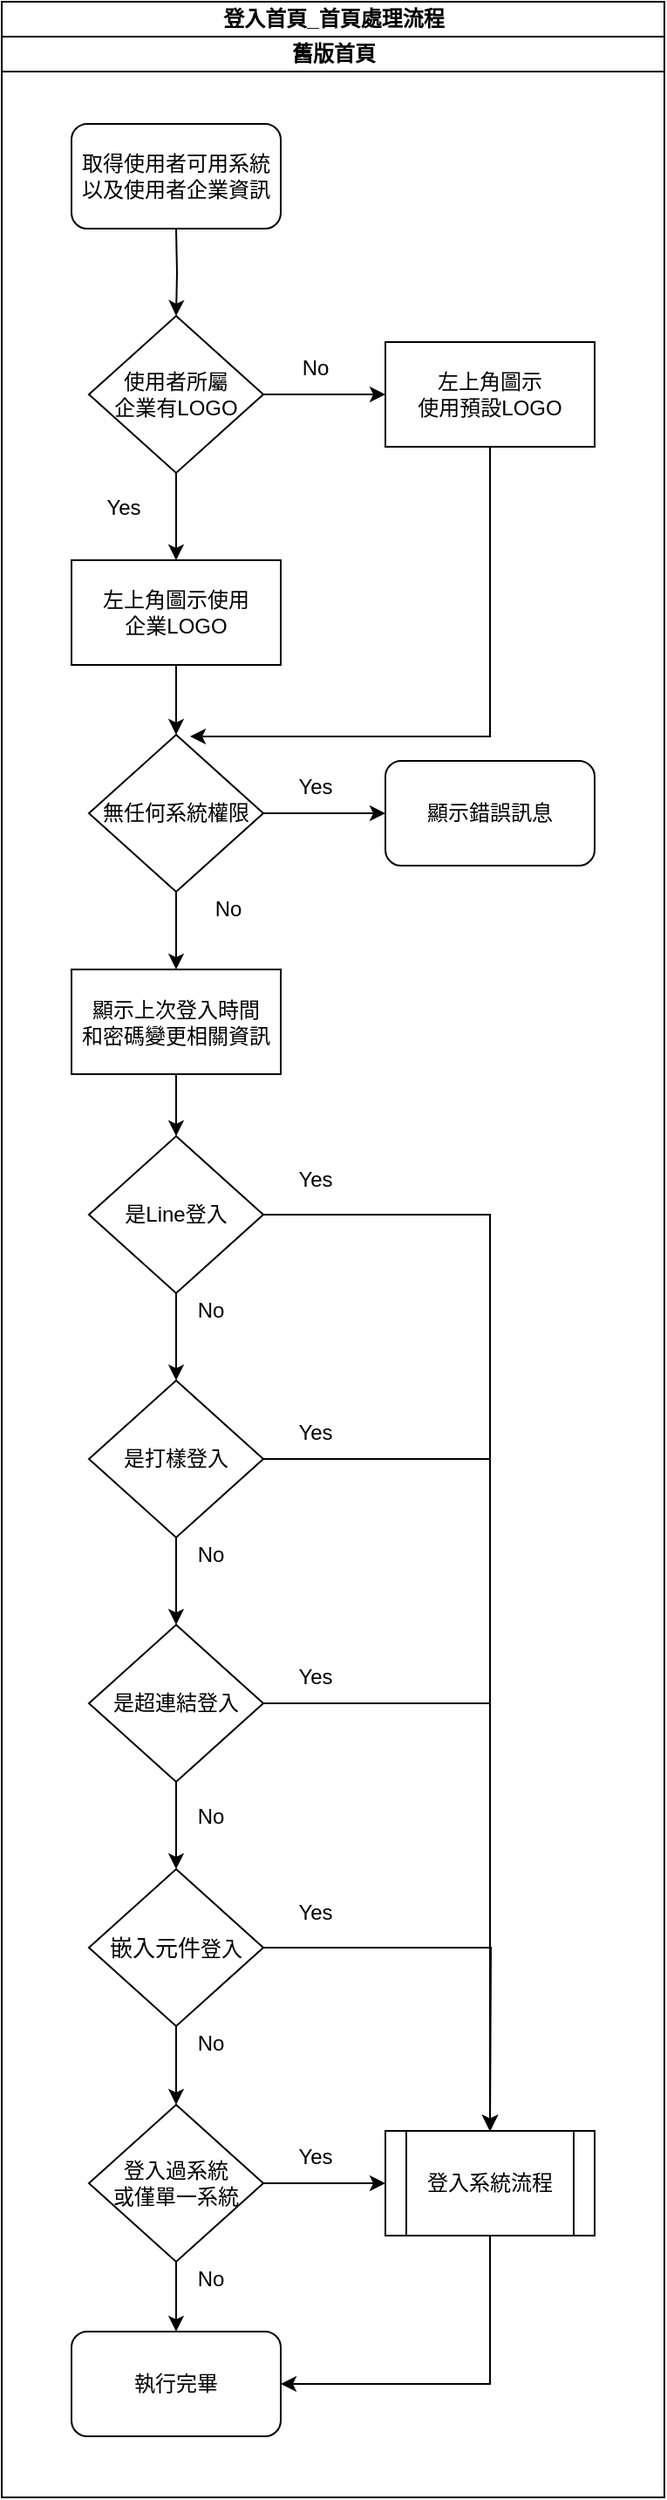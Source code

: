<mxfile version="13.6.2" type="device" pages="3"><diagram id="xxUvqiR79Ry5WLbqCTX6" name="登入首頁_首頁處理流程"><mxGraphModel dx="852" dy="494" grid="1" gridSize="10" guides="1" tooltips="1" connect="1" arrows="1" fold="1" page="1" pageScale="1" pageWidth="827" pageHeight="1169" math="0" shadow="0"><root><mxCell id="0"/><mxCell id="1" parent="0"/><mxCell id="BoFhENl1-lQEtLwZPkrg-1" value="登入首頁_首頁處理流程" style="swimlane;html=1;childLayout=stackLayout;resizeParent=1;resizeParentMax=0;startSize=20;" parent="1" vertex="1"><mxGeometry x="110" y="30" width="380" height="1430" as="geometry"/></mxCell><mxCell id="BoFhENl1-lQEtLwZPkrg-4" value="舊版首頁" style="swimlane;html=1;startSize=20;" parent="BoFhENl1-lQEtLwZPkrg-1" vertex="1"><mxGeometry y="20" width="380" height="1410" as="geometry"/></mxCell><mxCell id="BoFhENl1-lQEtLwZPkrg-22" value="Yes" style="text;html=1;strokeColor=none;fillColor=none;align=center;verticalAlign=middle;whiteSpace=wrap;rounded=0;" parent="BoFhENl1-lQEtLwZPkrg-4" vertex="1"><mxGeometry x="50" y="260" width="40" height="20" as="geometry"/></mxCell><mxCell id="BoFhENl1-lQEtLwZPkrg-25" style="edgeStyle=orthogonalEdgeStyle;rounded=0;orthogonalLoop=1;jettySize=auto;html=1;" parent="BoFhENl1-lQEtLwZPkrg-4" source="BoFhENl1-lQEtLwZPkrg-20" target="BoFhENl1-lQEtLwZPkrg-24" edge="1"><mxGeometry relative="1" as="geometry"/></mxCell><mxCell id="S400M3EqAtbgMZL94rTm-11" style="edgeStyle=orthogonalEdgeStyle;rounded=0;orthogonalLoop=1;jettySize=auto;html=1;" parent="BoFhENl1-lQEtLwZPkrg-4" source="S400M3EqAtbgMZL94rTm-1" edge="1" target="RRh4h6zN2o5kzhAieeAw-1"><mxGeometry relative="1" as="geometry"><mxPoint x="280" y="1065" as="targetPoint"/></mxGeometry></mxCell><mxCell id="0bnU-x4rSHyGUafIXEB1-50" style="edgeStyle=orthogonalEdgeStyle;rounded=0;orthogonalLoop=1;jettySize=auto;html=1;" edge="1" parent="BoFhENl1-lQEtLwZPkrg-4" source="S400M3EqAtbgMZL94rTm-1" target="0bnU-x4rSHyGUafIXEB1-49"><mxGeometry relative="1" as="geometry"/></mxCell><mxCell id="S400M3EqAtbgMZL94rTm-1" value="是打樣登入" style="rhombus;whiteSpace=wrap;html=1;" parent="BoFhENl1-lQEtLwZPkrg-4" vertex="1"><mxGeometry x="50" y="770" width="100" height="90" as="geometry"/></mxCell><mxCell id="BoFhENl1-lQEtLwZPkrg-20" value="左上角圖示使用&lt;br&gt;企業LOGO" style="whiteSpace=wrap;html=1;" parent="BoFhENl1-lQEtLwZPkrg-4" vertex="1"><mxGeometry x="40" y="300" width="120" height="60" as="geometry"/></mxCell><mxCell id="BoFhENl1-lQEtLwZPkrg-15" value="使用者所屬&lt;br&gt;企業有LOGO" style="rhombus;whiteSpace=wrap;html=1;" parent="BoFhENl1-lQEtLwZPkrg-4" vertex="1"><mxGeometry x="50" y="160" width="100" height="90" as="geometry"/></mxCell><mxCell id="BoFhENl1-lQEtLwZPkrg-16" style="edgeStyle=orthogonalEdgeStyle;rounded=0;orthogonalLoop=1;jettySize=auto;html=1;" parent="BoFhENl1-lQEtLwZPkrg-4" target="BoFhENl1-lQEtLwZPkrg-15" edge="1"><mxGeometry relative="1" as="geometry"><mxPoint x="100" y="110" as="sourcePoint"/></mxGeometry></mxCell><mxCell id="BoFhENl1-lQEtLwZPkrg-21" value="" style="edgeStyle=orthogonalEdgeStyle;rounded=0;orthogonalLoop=1;jettySize=auto;html=1;" parent="BoFhENl1-lQEtLwZPkrg-4" source="BoFhENl1-lQEtLwZPkrg-15" target="BoFhENl1-lQEtLwZPkrg-20" edge="1"><mxGeometry relative="1" as="geometry"/></mxCell><mxCell id="BoFhENl1-lQEtLwZPkrg-30" style="edgeStyle=orthogonalEdgeStyle;rounded=0;orthogonalLoop=1;jettySize=auto;html=1;" parent="BoFhENl1-lQEtLwZPkrg-4" source="BoFhENl1-lQEtLwZPkrg-24" target="BoFhENl1-lQEtLwZPkrg-28" edge="1"><mxGeometry relative="1" as="geometry"/></mxCell><mxCell id="BoFhENl1-lQEtLwZPkrg-24" value="無任何系統權限" style="rhombus;whiteSpace=wrap;html=1;" parent="BoFhENl1-lQEtLwZPkrg-4" vertex="1"><mxGeometry x="50" y="400" width="100" height="90" as="geometry"/></mxCell><mxCell id="BoFhENl1-lQEtLwZPkrg-41" style="edgeStyle=orthogonalEdgeStyle;rounded=0;orthogonalLoop=1;jettySize=auto;html=1;" parent="BoFhENl1-lQEtLwZPkrg-4" source="BoFhENl1-lQEtLwZPkrg-37" target="BoFhENl1-lQEtLwZPkrg-40" edge="1"><mxGeometry relative="1" as="geometry"/></mxCell><mxCell id="BoFhENl1-lQEtLwZPkrg-37" value="&lt;span&gt;顯示上次登入時間&lt;/span&gt;&lt;br&gt;&lt;span&gt;和密碼變更相關資訊&lt;/span&gt;" style="whiteSpace=wrap;html=1;" parent="BoFhENl1-lQEtLwZPkrg-4" vertex="1"><mxGeometry x="40" y="534.5" width="120" height="60" as="geometry"/></mxCell><mxCell id="BoFhENl1-lQEtLwZPkrg-44" style="edgeStyle=orthogonalEdgeStyle;rounded=0;orthogonalLoop=1;jettySize=auto;html=1;" parent="BoFhENl1-lQEtLwZPkrg-4" source="BoFhENl1-lQEtLwZPkrg-40" edge="1" target="RRh4h6zN2o5kzhAieeAw-1"><mxGeometry relative="1" as="geometry"><mxPoint x="280" y="1065" as="targetPoint"/></mxGeometry></mxCell><mxCell id="BoFhENl1-lQEtLwZPkrg-40" value="是Line登入" style="rhombus;whiteSpace=wrap;html=1;" parent="BoFhENl1-lQEtLwZPkrg-4" vertex="1"><mxGeometry x="50" y="630" width="100" height="90" as="geometry"/></mxCell><mxCell id="S400M3EqAtbgMZL94rTm-6" style="edgeStyle=orthogonalEdgeStyle;rounded=0;orthogonalLoop=1;jettySize=auto;html=1;" parent="BoFhENl1-lQEtLwZPkrg-4" source="S400M3EqAtbgMZL94rTm-4" target="S400M3EqAtbgMZL94rTm-3" edge="1"><mxGeometry relative="1" as="geometry"/></mxCell><mxCell id="S400M3EqAtbgMZL94rTm-10" style="edgeStyle=orthogonalEdgeStyle;rounded=0;orthogonalLoop=1;jettySize=auto;html=1;" parent="BoFhENl1-lQEtLwZPkrg-4" source="S400M3EqAtbgMZL94rTm-4" edge="1"><mxGeometry relative="1" as="geometry"><mxPoint x="280" y="1200" as="targetPoint"/></mxGeometry></mxCell><mxCell id="S400M3EqAtbgMZL94rTm-4" value="&lt;span style=&quot;font-family: &amp;#34;verdana&amp;#34; , &amp;#34;arial&amp;#34; , &amp;#34;bitstream vera sans&amp;#34; , &amp;#34;helvetica&amp;#34; , sans-serif ; font-size: 13px ; text-align: left ; background-color: rgb(255 , 255 , 255)&quot;&gt;嵌入元件&lt;/span&gt;&lt;span&gt;登入&lt;/span&gt;" style="rhombus;whiteSpace=wrap;html=1;" parent="BoFhENl1-lQEtLwZPkrg-4" vertex="1"><mxGeometry x="50" y="1050" width="100" height="90" as="geometry"/></mxCell><mxCell id="S400M3EqAtbgMZL94rTm-9" style="edgeStyle=orthogonalEdgeStyle;rounded=0;orthogonalLoop=1;jettySize=auto;html=1;" parent="BoFhENl1-lQEtLwZPkrg-4" source="S400M3EqAtbgMZL94rTm-3" edge="1"><mxGeometry relative="1" as="geometry"><mxPoint x="220" y="1230" as="targetPoint"/></mxGeometry></mxCell><mxCell id="K3Xcjproy9kq6pXs5Ro7-2" style="edgeStyle=orthogonalEdgeStyle;rounded=0;orthogonalLoop=1;jettySize=auto;html=1;" parent="BoFhENl1-lQEtLwZPkrg-4" source="S400M3EqAtbgMZL94rTm-3" target="K3Xcjproy9kq6pXs5Ro7-1" edge="1"><mxGeometry relative="1" as="geometry"/></mxCell><mxCell id="S400M3EqAtbgMZL94rTm-3" value="登入過系統&lt;br&gt;或僅單一系統" style="rhombus;whiteSpace=wrap;html=1;" parent="BoFhENl1-lQEtLwZPkrg-4" vertex="1"><mxGeometry x="50" y="1185" width="100" height="90" as="geometry"/></mxCell><mxCell id="K3Xcjproy9kq6pXs5Ro7-1" value="執行完畢" style="rounded=1;whiteSpace=wrap;html=1;" parent="BoFhENl1-lQEtLwZPkrg-4" vertex="1"><mxGeometry x="40" y="1315" width="120" height="60" as="geometry"/></mxCell><mxCell id="cYE2_k9ykLviHbdNuJbZ-1" style="edgeStyle=orthogonalEdgeStyle;rounded=0;orthogonalLoop=1;jettySize=auto;html=1;entryX=1;entryY=0.5;entryDx=0;entryDy=0;exitX=0.5;exitY=1;exitDx=0;exitDy=0;" parent="BoFhENl1-lQEtLwZPkrg-4" source="RRh4h6zN2o5kzhAieeAw-1" target="K3Xcjproy9kq6pXs5Ro7-1" edge="1"><mxGeometry relative="1" as="geometry"/></mxCell><mxCell id="0bnU-x4rSHyGUafIXEB1-51" style="edgeStyle=orthogonalEdgeStyle;rounded=0;orthogonalLoop=1;jettySize=auto;html=1;" edge="1" parent="BoFhENl1-lQEtLwZPkrg-4" source="0bnU-x4rSHyGUafIXEB1-49" target="S400M3EqAtbgMZL94rTm-4"><mxGeometry relative="1" as="geometry"/></mxCell><mxCell id="0bnU-x4rSHyGUafIXEB1-53" style="edgeStyle=orthogonalEdgeStyle;rounded=0;orthogonalLoop=1;jettySize=auto;html=1;" edge="1" parent="BoFhENl1-lQEtLwZPkrg-4" source="0bnU-x4rSHyGUafIXEB1-49" target="RRh4h6zN2o5kzhAieeAw-1"><mxGeometry relative="1" as="geometry"/></mxCell><mxCell id="0bnU-x4rSHyGUafIXEB1-49" value="是超連結登入" style="rhombus;whiteSpace=wrap;html=1;" vertex="1" parent="BoFhENl1-lQEtLwZPkrg-4"><mxGeometry x="50" y="910" width="100" height="90" as="geometry"/></mxCell><mxCell id="S400M3EqAtbgMZL94rTm-7" value="No" style="text;html=1;strokeColor=none;fillColor=none;align=center;verticalAlign=middle;whiteSpace=wrap;rounded=0;" parent="BoFhENl1-lQEtLwZPkrg-4" vertex="1"><mxGeometry x="100" y="860" width="40" height="20" as="geometry"/></mxCell><mxCell id="0bnU-x4rSHyGUafIXEB1-52" value="No" style="text;html=1;strokeColor=none;fillColor=none;align=center;verticalAlign=middle;whiteSpace=wrap;rounded=0;" vertex="1" parent="BoFhENl1-lQEtLwZPkrg-4"><mxGeometry x="100" y="1010" width="40" height="20" as="geometry"/></mxCell><mxCell id="0bnU-x4rSHyGUafIXEB1-54" value="Yes" style="text;html=1;strokeColor=none;fillColor=none;align=center;verticalAlign=middle;whiteSpace=wrap;rounded=0;" vertex="1" parent="BoFhENl1-lQEtLwZPkrg-4"><mxGeometry x="160" y="930" width="40" height="20" as="geometry"/></mxCell><mxCell id="RRh4h6zN2o5kzhAieeAw-1" value="登入系統流程" style="shape=process;whiteSpace=wrap;html=1;backgroundOutline=1;" parent="BoFhENl1-lQEtLwZPkrg-4" vertex="1"><mxGeometry x="220" y="1200" width="120" height="60" as="geometry"/></mxCell><mxCell id="S400M3EqAtbgMZL94rTm-13" value="Yes" style="text;html=1;strokeColor=none;fillColor=none;align=center;verticalAlign=middle;whiteSpace=wrap;rounded=0;" parent="BoFhENl1-lQEtLwZPkrg-4" vertex="1"><mxGeometry x="160" y="1065" width="40" height="20" as="geometry"/></mxCell><mxCell id="S400M3EqAtbgMZL94rTm-14" value="Yes" style="text;html=1;strokeColor=none;fillColor=none;align=center;verticalAlign=middle;whiteSpace=wrap;rounded=0;" parent="BoFhENl1-lQEtLwZPkrg-4" vertex="1"><mxGeometry x="160" y="1205" width="40" height="20" as="geometry"/></mxCell><mxCell id="fwGlcpPfr8Rrgx2J1AZz-1" value="No" style="text;html=1;strokeColor=none;fillColor=none;align=center;verticalAlign=middle;whiteSpace=wrap;rounded=0;" parent="BoFhENl1-lQEtLwZPkrg-4" vertex="1"><mxGeometry x="100" y="1275" width="40" height="20" as="geometry"/></mxCell><mxCell id="S400M3EqAtbgMZL94rTm-8" value="No" style="text;html=1;strokeColor=none;fillColor=none;align=center;verticalAlign=middle;whiteSpace=wrap;rounded=0;" parent="BoFhENl1-lQEtLwZPkrg-4" vertex="1"><mxGeometry x="100" y="1140" width="40" height="20" as="geometry"/></mxCell><mxCell id="BoFhENl1-lQEtLwZPkrg-47" value="No" style="text;html=1;strokeColor=none;fillColor=none;align=center;verticalAlign=middle;whiteSpace=wrap;rounded=0;" parent="BoFhENl1-lQEtLwZPkrg-4" vertex="1"><mxGeometry x="100" y="720" width="40" height="20" as="geometry"/></mxCell><mxCell id="-ncEif5aRneocIVHNTmD-1" value="&lt;span&gt;取得使用者可用系統以及使用者企業資訊&lt;/span&gt;" style="rounded=1;whiteSpace=wrap;html=1;" parent="BoFhENl1-lQEtLwZPkrg-4" vertex="1"><mxGeometry x="40" y="50" width="120" height="60" as="geometry"/></mxCell><mxCell id="BoFhENl1-lQEtLwZPkrg-34" value="No" style="text;html=1;strokeColor=none;fillColor=none;align=center;verticalAlign=middle;whiteSpace=wrap;rounded=0;" parent="BoFhENl1-lQEtLwZPkrg-4" vertex="1"><mxGeometry x="110" y="490" width="40" height="20" as="geometry"/></mxCell><mxCell id="BoFhENl1-lQEtLwZPkrg-46" value="Yes" style="text;html=1;strokeColor=none;fillColor=none;align=center;verticalAlign=middle;whiteSpace=wrap;rounded=0;" parent="BoFhENl1-lQEtLwZPkrg-4" vertex="1"><mxGeometry x="160" y="645" width="40" height="20" as="geometry"/></mxCell><mxCell id="BoFhENl1-lQEtLwZPkrg-23" value="No" style="text;html=1;strokeColor=none;fillColor=none;align=center;verticalAlign=middle;whiteSpace=wrap;rounded=0;" parent="BoFhENl1-lQEtLwZPkrg-4" vertex="1"><mxGeometry x="160" y="180" width="40" height="20" as="geometry"/></mxCell><mxCell id="BoFhENl1-lQEtLwZPkrg-31" value="Yes" style="text;html=1;strokeColor=none;fillColor=none;align=center;verticalAlign=middle;whiteSpace=wrap;rounded=0;" parent="BoFhENl1-lQEtLwZPkrg-4" vertex="1"><mxGeometry x="160" y="420" width="40" height="20" as="geometry"/></mxCell><mxCell id="S400M3EqAtbgMZL94rTm-12" value="Yes" style="text;html=1;strokeColor=none;fillColor=none;align=center;verticalAlign=middle;whiteSpace=wrap;rounded=0;" parent="BoFhENl1-lQEtLwZPkrg-4" vertex="1"><mxGeometry x="160" y="790" width="40" height="20" as="geometry"/></mxCell><mxCell id="BoFhENl1-lQEtLwZPkrg-17" value="左上角圖示&lt;br&gt;使用預設LOGO" style="whiteSpace=wrap;html=1;" parent="BoFhENl1-lQEtLwZPkrg-4" vertex="1"><mxGeometry x="220" y="175" width="120" height="60" as="geometry"/></mxCell><mxCell id="BoFhENl1-lQEtLwZPkrg-28" value="顯示錯誤訊息" style="rounded=1;whiteSpace=wrap;html=1;" parent="BoFhENl1-lQEtLwZPkrg-4" vertex="1"><mxGeometry x="220" y="415" width="120" height="60" as="geometry"/></mxCell><mxCell id="BoFhENl1-lQEtLwZPkrg-38" value="" style="edgeStyle=orthogonalEdgeStyle;rounded=0;orthogonalLoop=1;jettySize=auto;html=1;" parent="BoFhENl1-lQEtLwZPkrg-4" source="BoFhENl1-lQEtLwZPkrg-24" target="BoFhENl1-lQEtLwZPkrg-37" edge="1"><mxGeometry relative="1" as="geometry"/></mxCell><mxCell id="BoFhENl1-lQEtLwZPkrg-18" value="" style="edgeStyle=orthogonalEdgeStyle;rounded=0;orthogonalLoop=1;jettySize=auto;html=1;" parent="BoFhENl1-lQEtLwZPkrg-4" source="BoFhENl1-lQEtLwZPkrg-15" target="BoFhENl1-lQEtLwZPkrg-17" edge="1"><mxGeometry relative="1" as="geometry"/></mxCell><mxCell id="BoFhENl1-lQEtLwZPkrg-29" style="edgeStyle=orthogonalEdgeStyle;rounded=0;orthogonalLoop=1;jettySize=auto;html=1;entryX=0.58;entryY=0.011;entryDx=0;entryDy=0;entryPerimeter=0;exitX=0.5;exitY=1;exitDx=0;exitDy=0;" parent="BoFhENl1-lQEtLwZPkrg-4" source="BoFhENl1-lQEtLwZPkrg-17" target="BoFhENl1-lQEtLwZPkrg-24" edge="1"><mxGeometry relative="1" as="geometry"><Array as="points"><mxPoint x="280" y="401"/></Array></mxGeometry></mxCell><mxCell id="S400M3EqAtbgMZL94rTm-2" value="" style="edgeStyle=orthogonalEdgeStyle;rounded=0;orthogonalLoop=1;jettySize=auto;html=1;" parent="BoFhENl1-lQEtLwZPkrg-4" source="BoFhENl1-lQEtLwZPkrg-40" target="S400M3EqAtbgMZL94rTm-1" edge="1"><mxGeometry relative="1" as="geometry"/></mxCell></root></mxGraphModel></diagram><diagram id="9GtYNg-3NYA_HEd7diEm" name="登入系統_首頁處理流程"><mxGraphModel dx="1679" dy="1663" grid="1" gridSize="10" guides="1" tooltips="1" connect="1" arrows="1" fold="1" page="1" pageScale="1" pageWidth="827" pageHeight="1169" math="0" shadow="0"><root><mxCell id="kAYZBRnl_cVnJwEOM8is-0"/><mxCell id="kAYZBRnl_cVnJwEOM8is-1" parent="kAYZBRnl_cVnJwEOM8is-0"/><mxCell id="kAYZBRnl_cVnJwEOM8is-2" value="登入系統" style="swimlane;html=1;childLayout=stackLayout;resizeParent=1;resizeParentMax=0;startSize=20;" vertex="1" parent="kAYZBRnl_cVnJwEOM8is-1"><mxGeometry x="-530" y="-90" width="370" height="1360" as="geometry"/></mxCell><mxCell id="kAYZBRnl_cVnJwEOM8is-3" value="新版首頁" style="swimlane;html=1;startSize=20;" vertex="1" parent="kAYZBRnl_cVnJwEOM8is-2"><mxGeometry y="20" width="370" height="1340" as="geometry"/></mxCell><mxCell id="kAYZBRnl_cVnJwEOM8is-4" style="edgeStyle=orthogonalEdgeStyle;rounded=0;orthogonalLoop=1;jettySize=auto;html=1;" edge="1" parent="kAYZBRnl_cVnJwEOM8is-3" source="kAYZBRnl_cVnJwEOM8is-63" target="kAYZBRnl_cVnJwEOM8is-43"><mxGeometry relative="1" as="geometry"><mxPoint x="270" y="970" as="targetPoint"/></mxGeometry></mxCell><mxCell id="kAYZBRnl_cVnJwEOM8is-5" style="edgeStyle=orthogonalEdgeStyle;rounded=0;orthogonalLoop=1;jettySize=auto;html=1;" edge="1" parent="kAYZBRnl_cVnJwEOM8is-3" source="kAYZBRnl_cVnJwEOM8is-61" target="kAYZBRnl_cVnJwEOM8is-43"><mxGeometry relative="1" as="geometry"><mxPoint x="270" y="970" as="targetPoint"/></mxGeometry></mxCell><mxCell id="kAYZBRnl_cVnJwEOM8is-6" style="edgeStyle=orthogonalEdgeStyle;rounded=0;orthogonalLoop=1;jettySize=auto;html=1;" edge="1" parent="kAYZBRnl_cVnJwEOM8is-3" source="kAYZBRnl_cVnJwEOM8is-58" target="kAYZBRnl_cVnJwEOM8is-43"><mxGeometry relative="1" as="geometry"><mxPoint x="270" y="970" as="targetPoint"/></mxGeometry></mxCell><mxCell id="kAYZBRnl_cVnJwEOM8is-11" style="edgeStyle=orthogonalEdgeStyle;rounded=0;orthogonalLoop=1;jettySize=auto;html=1;" edge="1" parent="kAYZBRnl_cVnJwEOM8is-3" source="kAYZBRnl_cVnJwEOM8is-57" target="kAYZBRnl_cVnJwEOM8is-22"><mxGeometry relative="1" as="geometry"><mxPoint x="100" y="180" as="targetPoint"/></mxGeometry></mxCell><mxCell id="kAYZBRnl_cVnJwEOM8is-13" style="edgeStyle=orthogonalEdgeStyle;rounded=0;orthogonalLoop=1;jettySize=auto;html=1;entryX=1;entryY=0.5;entryDx=0;entryDy=0;exitX=0.5;exitY=1;exitDx=0;exitDy=0;" edge="1" parent="kAYZBRnl_cVnJwEOM8is-3" source="kAYZBRnl_cVnJwEOM8is-49" target="kAYZBRnl_cVnJwEOM8is-22"><mxGeometry relative="1" as="geometry"><mxPoint x="100" y="180" as="targetPoint"/></mxGeometry></mxCell><mxCell id="kAYZBRnl_cVnJwEOM8is-21" style="edgeStyle=orthogonalEdgeStyle;rounded=0;orthogonalLoop=1;jettySize=auto;html=1;" edge="1" parent="kAYZBRnl_cVnJwEOM8is-3" source="kAYZBRnl_cVnJwEOM8is-22" target="kAYZBRnl_cVnJwEOM8is-19"><mxGeometry relative="1" as="geometry"/></mxCell><mxCell id="kAYZBRnl_cVnJwEOM8is-9" value="" style="edgeStyle=orthogonalEdgeStyle;rounded=0;orthogonalLoop=1;jettySize=auto;html=1;" edge="1" parent="kAYZBRnl_cVnJwEOM8is-3" source="kAYZBRnl_cVnJwEOM8is-58" target="kAYZBRnl_cVnJwEOM8is-61"><mxGeometry relative="1" as="geometry"/></mxCell><mxCell id="kAYZBRnl_cVnJwEOM8is-10" value="" style="edgeStyle=orthogonalEdgeStyle;rounded=0;orthogonalLoop=1;jettySize=auto;html=1;" edge="1" parent="kAYZBRnl_cVnJwEOM8is-3" source="kAYZBRnl_cVnJwEOM8is-61" target="kAYZBRnl_cVnJwEOM8is-63"><mxGeometry relative="1" as="geometry"/></mxCell><mxCell id="kAYZBRnl_cVnJwEOM8is-26" style="edgeStyle=orthogonalEdgeStyle;rounded=0;orthogonalLoop=1;jettySize=auto;html=1;" edge="1" parent="kAYZBRnl_cVnJwEOM8is-3" source="kAYZBRnl_cVnJwEOM8is-28" target="kAYZBRnl_cVnJwEOM8is-33"><mxGeometry relative="1" as="geometry"/></mxCell><mxCell id="kAYZBRnl_cVnJwEOM8is-27" style="edgeStyle=orthogonalEdgeStyle;rounded=0;orthogonalLoop=1;jettySize=auto;html=1;" edge="1" parent="kAYZBRnl_cVnJwEOM8is-3" source="kAYZBRnl_cVnJwEOM8is-28" target="kAYZBRnl_cVnJwEOM8is-43"><mxGeometry relative="1" as="geometry"/></mxCell><mxCell id="kAYZBRnl_cVnJwEOM8is-29" style="edgeStyle=orthogonalEdgeStyle;rounded=0;orthogonalLoop=1;jettySize=auto;html=1;" edge="1" parent="kAYZBRnl_cVnJwEOM8is-3" source="kAYZBRnl_cVnJwEOM8is-33"><mxGeometry relative="1" as="geometry"><mxPoint x="100" y="1259" as="targetPoint"/></mxGeometry></mxCell><mxCell id="kAYZBRnl_cVnJwEOM8is-30" style="edgeStyle=orthogonalEdgeStyle;rounded=0;orthogonalLoop=1;jettySize=auto;html=1;" edge="1" parent="kAYZBRnl_cVnJwEOM8is-3" source="kAYZBRnl_cVnJwEOM8is-33"><mxGeometry relative="1" as="geometry"><mxPoint x="210" y="1189" as="targetPoint"/></mxGeometry></mxCell><mxCell id="kAYZBRnl_cVnJwEOM8is-32" style="edgeStyle=orthogonalEdgeStyle;rounded=0;orthogonalLoop=1;jettySize=auto;html=1;entryX=1;entryY=0.5;entryDx=0;entryDy=0;exitX=0.5;exitY=1;exitDx=0;exitDy=0;" edge="1" parent="kAYZBRnl_cVnJwEOM8is-3" source="kAYZBRnl_cVnJwEOM8is-43" target="kAYZBRnl_cVnJwEOM8is-31"><mxGeometry relative="1" as="geometry"/></mxCell><mxCell id="kAYZBRnl_cVnJwEOM8is-12" style="edgeStyle=orthogonalEdgeStyle;rounded=0;orthogonalLoop=1;jettySize=auto;html=1;" edge="1" parent="kAYZBRnl_cVnJwEOM8is-3" source="kAYZBRnl_cVnJwEOM8is-57" target="kAYZBRnl_cVnJwEOM8is-49"><mxGeometry relative="1" as="geometry"/></mxCell><mxCell id="kAYZBRnl_cVnJwEOM8is-28" value="登入系統&lt;br&gt;啟動表單" style="rhombus;whiteSpace=wrap;html=1;rounded=0;" vertex="1" parent="kAYZBRnl_cVnJwEOM8is-3"><mxGeometry x="60" y="1019" width="80" height="80" as="geometry"/></mxCell><mxCell id="kAYZBRnl_cVnJwEOM8is-57" value="系統工具列&lt;br&gt;設定隱藏" style="rhombus;whiteSpace=wrap;html=1;rounded=0;" vertex="1" parent="kAYZBRnl_cVnJwEOM8is-3"><mxGeometry x="60" y="170" width="80" height="80" as="geometry"/></mxCell><mxCell id="kAYZBRnl_cVnJwEOM8is-64" style="edgeStyle=orthogonalEdgeStyle;rounded=0;orthogonalLoop=1;jettySize=auto;html=1;" edge="1" parent="kAYZBRnl_cVnJwEOM8is-3" source="kAYZBRnl_cVnJwEOM8is-65" target="kAYZBRnl_cVnJwEOM8is-57"><mxGeometry relative="1" as="geometry"><mxPoint x="100" y="150" as="targetPoint"/></mxGeometry></mxCell><mxCell id="kAYZBRnl_cVnJwEOM8is-65" value="&lt;span&gt;依使用者權限取得表單清單以及系統相關設定資訊&lt;/span&gt;" style="rounded=1;whiteSpace=wrap;html=1;" vertex="1" parent="kAYZBRnl_cVnJwEOM8is-3"><mxGeometry x="40" y="60" width="120" height="60" as="geometry"/></mxCell><mxCell id="kAYZBRnl_cVnJwEOM8is-33" value="系統根節點&lt;br&gt;流程表單" style="rhombus;whiteSpace=wrap;html=1;rounded=0;" vertex="1" parent="kAYZBRnl_cVnJwEOM8is-3"><mxGeometry x="60" y="1149" width="80" height="80" as="geometry"/></mxCell><mxCell id="kAYZBRnl_cVnJwEOM8is-31" value="執行完畢" style="rounded=1;whiteSpace=wrap;html=1;" vertex="1" parent="kAYZBRnl_cVnJwEOM8is-3"><mxGeometry x="40" y="1259" width="120" height="60" as="geometry"/></mxCell><mxCell id="kAYZBRnl_cVnJwEOM8is-63" value="超連結開單" style="rhombus;whiteSpace=wrap;html=1;rounded=0;" vertex="1" parent="kAYZBRnl_cVnJwEOM8is-3"><mxGeometry x="60" y="770" width="80" height="80" as="geometry"/></mxCell><mxCell id="kAYZBRnl_cVnJwEOM8is-61" value="打樣開單" style="rhombus;whiteSpace=wrap;html=1;rounded=0;" vertex="1" parent="kAYZBRnl_cVnJwEOM8is-3"><mxGeometry x="60" y="650" width="80" height="80" as="geometry"/></mxCell><mxCell id="kAYZBRnl_cVnJwEOM8is-58" value="&lt;span style=&quot;font-family: &amp;#34;verdana&amp;#34; , &amp;#34;arial&amp;#34; , &amp;#34;bitstream vera sans&amp;#34; , &amp;#34;helvetica&amp;#34; , sans-serif ; font-size: 13px ; text-align: left ; background-color: rgb(255 , 255 , 255)&quot;&gt;Line&lt;br&gt;開單&lt;/span&gt;" style="rhombus;whiteSpace=wrap;html=1;rounded=0;" vertex="1" parent="kAYZBRnl_cVnJwEOM8is-3"><mxGeometry x="60" y="530" width="80" height="80" as="geometry"/></mxCell><mxCell id="kAYZBRnl_cVnJwEOM8is-25" value="嵌入元件&lt;br&gt;開單" style="rhombus;whiteSpace=wrap;html=1;rounded=0;" vertex="1" parent="kAYZBRnl_cVnJwEOM8is-3"><mxGeometry x="60" y="890" width="80" height="80" as="geometry"/></mxCell><mxCell id="kAYZBRnl_cVnJwEOM8is-22" value="依表單清單顯示系統主選單" style="whiteSpace=wrap;html=1;rounded=0;" vertex="1" parent="kAYZBRnl_cVnJwEOM8is-3"><mxGeometry x="40" y="310" width="120" height="60" as="geometry"/></mxCell><mxCell id="kAYZBRnl_cVnJwEOM8is-19" value="在表單編輯區&lt;br&gt;顯示系統圖示" style="whiteSpace=wrap;html=1;rounded=0;" vertex="1" parent="kAYZBRnl_cVnJwEOM8is-3"><mxGeometry x="40" y="410" width="120" height="60" as="geometry"/></mxCell><mxCell id="kAYZBRnl_cVnJwEOM8is-18" style="edgeStyle=orthogonalEdgeStyle;rounded=0;orthogonalLoop=1;jettySize=auto;html=1;" edge="1" parent="kAYZBRnl_cVnJwEOM8is-3" source="kAYZBRnl_cVnJwEOM8is-19" target="kAYZBRnl_cVnJwEOM8is-58"><mxGeometry relative="1" as="geometry"/></mxCell><mxCell id="kAYZBRnl_cVnJwEOM8is-23" style="edgeStyle=orthogonalEdgeStyle;rounded=0;orthogonalLoop=1;jettySize=auto;html=1;" edge="1" parent="kAYZBRnl_cVnJwEOM8is-3" source="kAYZBRnl_cVnJwEOM8is-25" target="kAYZBRnl_cVnJwEOM8is-28"><mxGeometry relative="1" as="geometry"><mxPoint x="100" y="1079" as="targetPoint"/></mxGeometry></mxCell><mxCell id="kAYZBRnl_cVnJwEOM8is-24" style="edgeStyle=orthogonalEdgeStyle;rounded=0;orthogonalLoop=1;jettySize=auto;html=1;" edge="1" parent="kAYZBRnl_cVnJwEOM8is-3" source="kAYZBRnl_cVnJwEOM8is-25" target="kAYZBRnl_cVnJwEOM8is-43"><mxGeometry relative="1" as="geometry"/></mxCell><mxCell id="kAYZBRnl_cVnJwEOM8is-62" style="edgeStyle=orthogonalEdgeStyle;rounded=0;orthogonalLoop=1;jettySize=auto;html=1;" edge="1" parent="kAYZBRnl_cVnJwEOM8is-3" source="kAYZBRnl_cVnJwEOM8is-63" target="kAYZBRnl_cVnJwEOM8is-25"><mxGeometry relative="1" as="geometry"/></mxCell><mxCell id="kAYZBRnl_cVnJwEOM8is-36" value="No" style="text;html=1;strokeColor=none;fillColor=none;align=center;verticalAlign=middle;whiteSpace=wrap;rounded=0;" vertex="1" parent="kAYZBRnl_cVnJwEOM8is-3"><mxGeometry x="100" y="850" width="40" height="20" as="geometry"/></mxCell><mxCell id="kAYZBRnl_cVnJwEOM8is-42" value="Yes" style="text;html=1;strokeColor=none;fillColor=none;align=center;verticalAlign=middle;whiteSpace=wrap;rounded=0;" vertex="1" parent="kAYZBRnl_cVnJwEOM8is-3"><mxGeometry x="150" y="1040" width="40" height="20" as="geometry"/></mxCell><mxCell id="kAYZBRnl_cVnJwEOM8is-50" value="Yes" style="text;html=1;strokeColor=none;fillColor=none;align=center;verticalAlign=middle;whiteSpace=wrap;rounded=0;" vertex="1" parent="kAYZBRnl_cVnJwEOM8is-3"><mxGeometry x="150" y="540" width="40" height="20" as="geometry"/></mxCell><mxCell id="kAYZBRnl_cVnJwEOM8is-51" value="Yes" style="text;html=1;strokeColor=none;fillColor=none;align=center;verticalAlign=middle;whiteSpace=wrap;rounded=0;" vertex="1" parent="kAYZBRnl_cVnJwEOM8is-3"><mxGeometry x="150" y="660" width="40" height="20" as="geometry"/></mxCell><mxCell id="kAYZBRnl_cVnJwEOM8is-52" value="Yes" style="text;html=1;strokeColor=none;fillColor=none;align=center;verticalAlign=middle;whiteSpace=wrap;rounded=0;" vertex="1" parent="kAYZBRnl_cVnJwEOM8is-3"><mxGeometry x="150" y="790" width="40" height="20" as="geometry"/></mxCell><mxCell id="kAYZBRnl_cVnJwEOM8is-54" value="No" style="text;html=1;strokeColor=none;fillColor=none;align=center;verticalAlign=middle;whiteSpace=wrap;rounded=0;" vertex="1" parent="kAYZBRnl_cVnJwEOM8is-3"><mxGeometry x="100" y="730" width="40" height="20" as="geometry"/></mxCell><mxCell id="kAYZBRnl_cVnJwEOM8is-55" value="No" style="text;html=1;strokeColor=none;fillColor=none;align=center;verticalAlign=middle;whiteSpace=wrap;rounded=0;" vertex="1" parent="kAYZBRnl_cVnJwEOM8is-3"><mxGeometry x="97" y="610" width="40" height="20" as="geometry"/></mxCell><mxCell id="kAYZBRnl_cVnJwEOM8is-35" value="No" style="text;html=1;strokeColor=none;fillColor=none;align=center;verticalAlign=middle;whiteSpace=wrap;rounded=0;" vertex="1" parent="kAYZBRnl_cVnJwEOM8is-3"><mxGeometry x="100" y="970" width="40" height="20" as="geometry"/></mxCell><mxCell id="kAYZBRnl_cVnJwEOM8is-40" value="Yes" style="text;html=1;strokeColor=none;fillColor=none;align=center;verticalAlign=middle;whiteSpace=wrap;rounded=0;" vertex="1" parent="kAYZBRnl_cVnJwEOM8is-3"><mxGeometry x="150" y="910" width="40" height="20" as="geometry"/></mxCell><mxCell id="kAYZBRnl_cVnJwEOM8is-34" value="No" style="text;html=1;strokeColor=none;fillColor=none;align=center;verticalAlign=middle;whiteSpace=wrap;rounded=0;" vertex="1" parent="kAYZBRnl_cVnJwEOM8is-3"><mxGeometry x="97" y="1229" width="40" height="20" as="geometry"/></mxCell><mxCell id="kAYZBRnl_cVnJwEOM8is-38" value="No" style="text;html=1;strokeColor=none;fillColor=none;align=center;verticalAlign=middle;whiteSpace=wrap;rounded=0;" vertex="1" parent="kAYZBRnl_cVnJwEOM8is-3"><mxGeometry x="100" y="1110" width="40" height="20" as="geometry"/></mxCell><mxCell id="kAYZBRnl_cVnJwEOM8is-41" value="Yes" style="text;html=1;strokeColor=none;fillColor=none;align=center;verticalAlign=middle;whiteSpace=wrap;rounded=0;" vertex="1" parent="kAYZBRnl_cVnJwEOM8is-3"><mxGeometry x="150" y="1159" width="40" height="20" as="geometry"/></mxCell><mxCell id="kAYZBRnl_cVnJwEOM8is-43" value="開啟表單流程" style="shape=process;whiteSpace=wrap;html=1;backgroundOutline=1;" vertex="1" parent="kAYZBRnl_cVnJwEOM8is-3"><mxGeometry x="210" y="1159" width="120" height="60" as="geometry"/></mxCell><mxCell id="kAYZBRnl_cVnJwEOM8is-56" value="No" style="text;html=1;strokeColor=none;fillColor=none;align=center;verticalAlign=middle;whiteSpace=wrap;rounded=0;" vertex="1" parent="kAYZBRnl_cVnJwEOM8is-3"><mxGeometry x="97" y="240" width="40" height="20" as="geometry"/></mxCell><mxCell id="kAYZBRnl_cVnJwEOM8is-53" value="Yes" style="text;html=1;strokeColor=none;fillColor=none;align=center;verticalAlign=middle;whiteSpace=wrap;rounded=0;" vertex="1" parent="kAYZBRnl_cVnJwEOM8is-3"><mxGeometry x="137" y="180" width="40" height="20" as="geometry"/></mxCell><mxCell id="kAYZBRnl_cVnJwEOM8is-49" value="隱藏系統工具列" style="whiteSpace=wrap;html=1;rounded=0;" vertex="1" parent="kAYZBRnl_cVnJwEOM8is-3"><mxGeometry x="210" y="180" width="120" height="60" as="geometry"/></mxCell></root></mxGraphModel></diagram><diagram id="Qp8RrXAUYPzChm4YK2wG" name="開啟報表"><mxGraphModel dx="852" dy="494" grid="1" gridSize="10" guides="1" tooltips="1" connect="1" arrows="1" fold="1" page="1" pageScale="1" pageWidth="827" pageHeight="1169" math="0" shadow="0"><root><mxCell id="0Cu5VRGGeKshjGACkngU-0"/><mxCell id="0Cu5VRGGeKshjGACkngU-1" parent="0Cu5VRGGeKshjGACkngU-0"/><mxCell id="0Cu5VRGGeKshjGACkngU-2" value="開啟報表" style="swimlane;html=1;childLayout=stackLayout;resizeParent=1;resizeParentMax=0;startSize=20;" vertex="1" parent="0Cu5VRGGeKshjGACkngU-1"><mxGeometry x="230" y="20" width="470" height="320" as="geometry"/></mxCell><mxCell id="0Cu5VRGGeKshjGACkngU-3" value="使用者" style="swimlane;html=1;startSize=20;" vertex="1" parent="0Cu5VRGGeKshjGACkngU-2"><mxGeometry y="20" width="160" height="300" as="geometry"/></mxCell><mxCell id="0Cu5VRGGeKshjGACkngU-4" value="執行開啟報表" style="rounded=1;whiteSpace=wrap;html=1;" vertex="1" parent="0Cu5VRGGeKshjGACkngU-3"><mxGeometry x="20" y="50" width="120" height="60" as="geometry"/></mxCell><mxCell id="0Cu5VRGGeKshjGACkngU-5" value="表單" style="swimlane;html=1;startSize=20;" vertex="1" parent="0Cu5VRGGeKshjGACkngU-2"><mxGeometry x="160" y="20" width="160" height="300" as="geometry"/></mxCell><mxCell id="0Cu5VRGGeKshjGACkngU-6" value="呼叫首頁進行&lt;br&gt;開啟報表" style="rounded=0;whiteSpace=wrap;html=1;" vertex="1" parent="0Cu5VRGGeKshjGACkngU-5"><mxGeometry x="24" y="50" width="120" height="60" as="geometry"/></mxCell><mxCell id="0Cu5VRGGeKshjGACkngU-7" value="舊版首頁" style="swimlane;html=1;startSize=20;" vertex="1" parent="0Cu5VRGGeKshjGACkngU-2"><mxGeometry x="320" y="20" width="150" height="300" as="geometry"/></mxCell><mxCell id="0Cu5VRGGeKshjGACkngU-8" value="開啟報表" style="rounded=1;whiteSpace=wrap;html=1;" vertex="1" parent="0Cu5VRGGeKshjGACkngU-7"><mxGeometry x="20" y="180" width="120" height="60" as="geometry"/></mxCell><mxCell id="0Cu5VRGGeKshjGACkngU-9" style="edgeStyle=orthogonalEdgeStyle;rounded=0;orthogonalLoop=1;jettySize=auto;html=1;" edge="1" parent="0Cu5VRGGeKshjGACkngU-7" source="0Cu5VRGGeKshjGACkngU-10" target="0Cu5VRGGeKshjGACkngU-8"><mxGeometry relative="1" as="geometry"/></mxCell><mxCell id="0Cu5VRGGeKshjGACkngU-10" value="開啟報表後&lt;br&gt;強制顯示系統工具列" style="rounded=0;whiteSpace=wrap;html=1;" vertex="1" parent="0Cu5VRGGeKshjGACkngU-7"><mxGeometry x="20" y="50" width="120" height="60" as="geometry"/></mxCell><mxCell id="0Cu5VRGGeKshjGACkngU-11" style="edgeStyle=orthogonalEdgeStyle;rounded=0;orthogonalLoop=1;jettySize=auto;html=1;" edge="1" parent="0Cu5VRGGeKshjGACkngU-2" source="0Cu5VRGGeKshjGACkngU-4" target="0Cu5VRGGeKshjGACkngU-6"><mxGeometry relative="1" as="geometry"/></mxCell><mxCell id="0Cu5VRGGeKshjGACkngU-12" style="edgeStyle=orthogonalEdgeStyle;rounded=0;orthogonalLoop=1;jettySize=auto;html=1;" edge="1" parent="0Cu5VRGGeKshjGACkngU-2" source="0Cu5VRGGeKshjGACkngU-6" target="0Cu5VRGGeKshjGACkngU-10"><mxGeometry relative="1" as="geometry"/></mxCell></root></mxGraphModel></diagram></mxfile>
